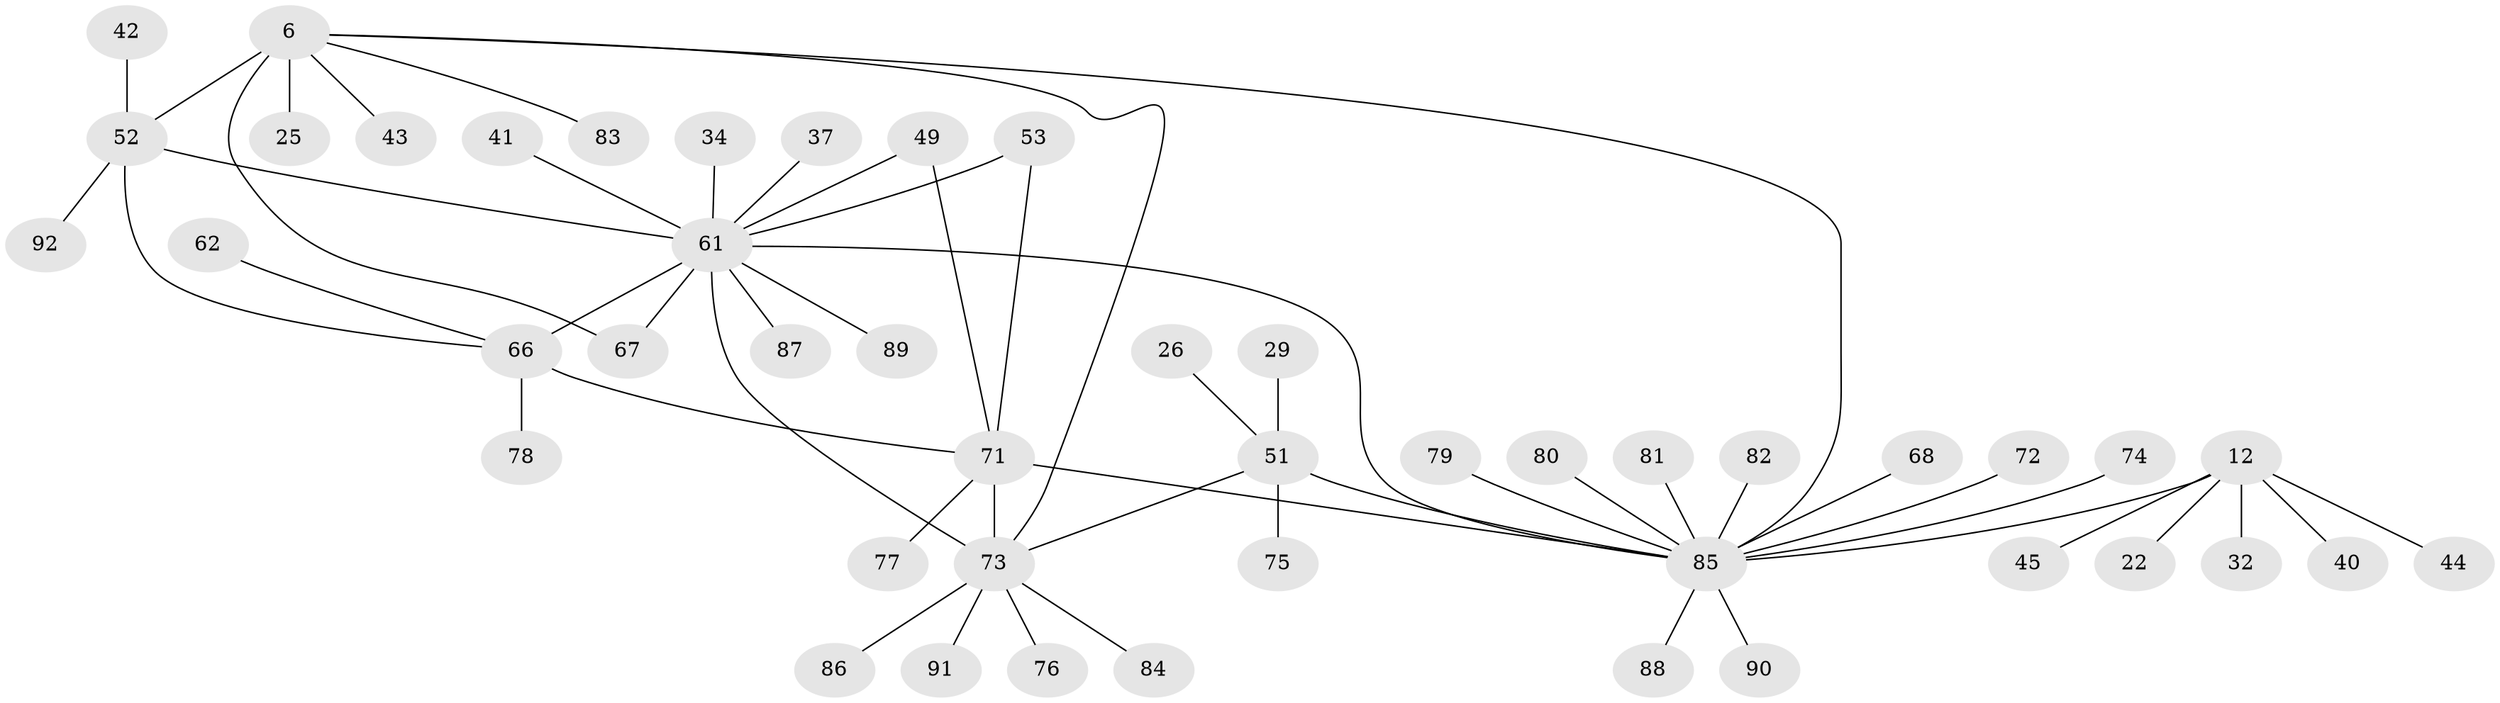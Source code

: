 // original degree distribution, {6: 0.043478260869565216, 8: 0.03260869565217391, 7: 0.05434782608695652, 5: 0.03260869565217391, 11: 0.021739130434782608, 9: 0.010869565217391304, 10: 0.021739130434782608, 1: 0.6086956521739131, 2: 0.14130434782608695, 3: 0.03260869565217391}
// Generated by graph-tools (version 1.1) at 2025/55/03/09/25 04:55:39]
// undirected, 46 vertices, 54 edges
graph export_dot {
graph [start="1"]
  node [color=gray90,style=filled];
  6 [super="+5"];
  12 [super="+11"];
  22;
  25;
  26;
  29;
  32;
  34;
  37;
  40;
  41;
  42;
  43;
  44;
  45;
  49;
  51 [super="+4"];
  52 [super="+33+27"];
  53;
  61 [super="+19"];
  62;
  66 [super="+20"];
  67;
  68;
  71 [super="+14+46+47"];
  72;
  73 [super="+69"];
  74 [super="+36+54"];
  75;
  76;
  77;
  78;
  79;
  80;
  81;
  82;
  83;
  84;
  85 [super="+65+3"];
  86;
  87 [super="+63"];
  88 [super="+70"];
  89 [super="+24"];
  90 [super="+28"];
  91;
  92 [super="+39"];
  6 -- 83;
  6 -- 67;
  6 -- 25;
  6 -- 43;
  6 -- 85 [weight=2];
  6 -- 73;
  6 -- 52 [weight=4];
  12 -- 22;
  12 -- 32;
  12 -- 40;
  12 -- 45;
  12 -- 44;
  12 -- 85 [weight=5];
  26 -- 51;
  29 -- 51;
  34 -- 61;
  37 -- 61;
  41 -- 61;
  42 -- 52;
  49 -- 61;
  49 -- 71;
  51 -- 85 [weight=4];
  51 -- 73;
  51 -- 75;
  52 -- 61;
  52 -- 92;
  52 -- 66;
  53 -- 61;
  53 -- 71;
  61 -- 67;
  61 -- 87;
  61 -- 89;
  61 -- 85 [weight=3];
  61 -- 73 [weight=2];
  61 -- 66 [weight=4];
  62 -- 66;
  66 -- 71;
  66 -- 78;
  68 -- 85;
  71 -- 77;
  71 -- 85;
  71 -- 73 [weight=4];
  72 -- 85;
  73 -- 76;
  73 -- 84;
  73 -- 86;
  73 -- 91;
  74 -- 85;
  79 -- 85;
  80 -- 85;
  81 -- 85;
  82 -- 85;
  85 -- 88;
  85 -- 90;
}
